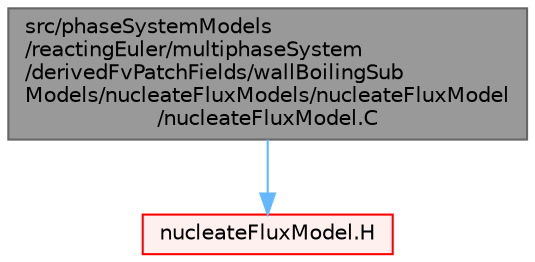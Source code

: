 digraph "src/phaseSystemModels/reactingEuler/multiphaseSystem/derivedFvPatchFields/wallBoilingSubModels/nucleateFluxModels/nucleateFluxModel/nucleateFluxModel.C"
{
 // LATEX_PDF_SIZE
  bgcolor="transparent";
  edge [fontname=Helvetica,fontsize=10,labelfontname=Helvetica,labelfontsize=10];
  node [fontname=Helvetica,fontsize=10,shape=box,height=0.2,width=0.4];
  Node1 [id="Node000001",label="src/phaseSystemModels\l/reactingEuler/multiphaseSystem\l/derivedFvPatchFields/wallBoilingSub\lModels/nucleateFluxModels/nucleateFluxModel\l/nucleateFluxModel.C",height=0.2,width=0.4,color="gray40", fillcolor="grey60", style="filled", fontcolor="black",tooltip=" "];
  Node1 -> Node2 [id="edge1_Node000001_Node000002",color="steelblue1",style="solid",tooltip=" "];
  Node2 [id="Node000002",label="nucleateFluxModel.H",height=0.2,width=0.4,color="red", fillcolor="#FFF0F0", style="filled",URL="$nucleateFluxModel_8H.html",tooltip=" "];
}
